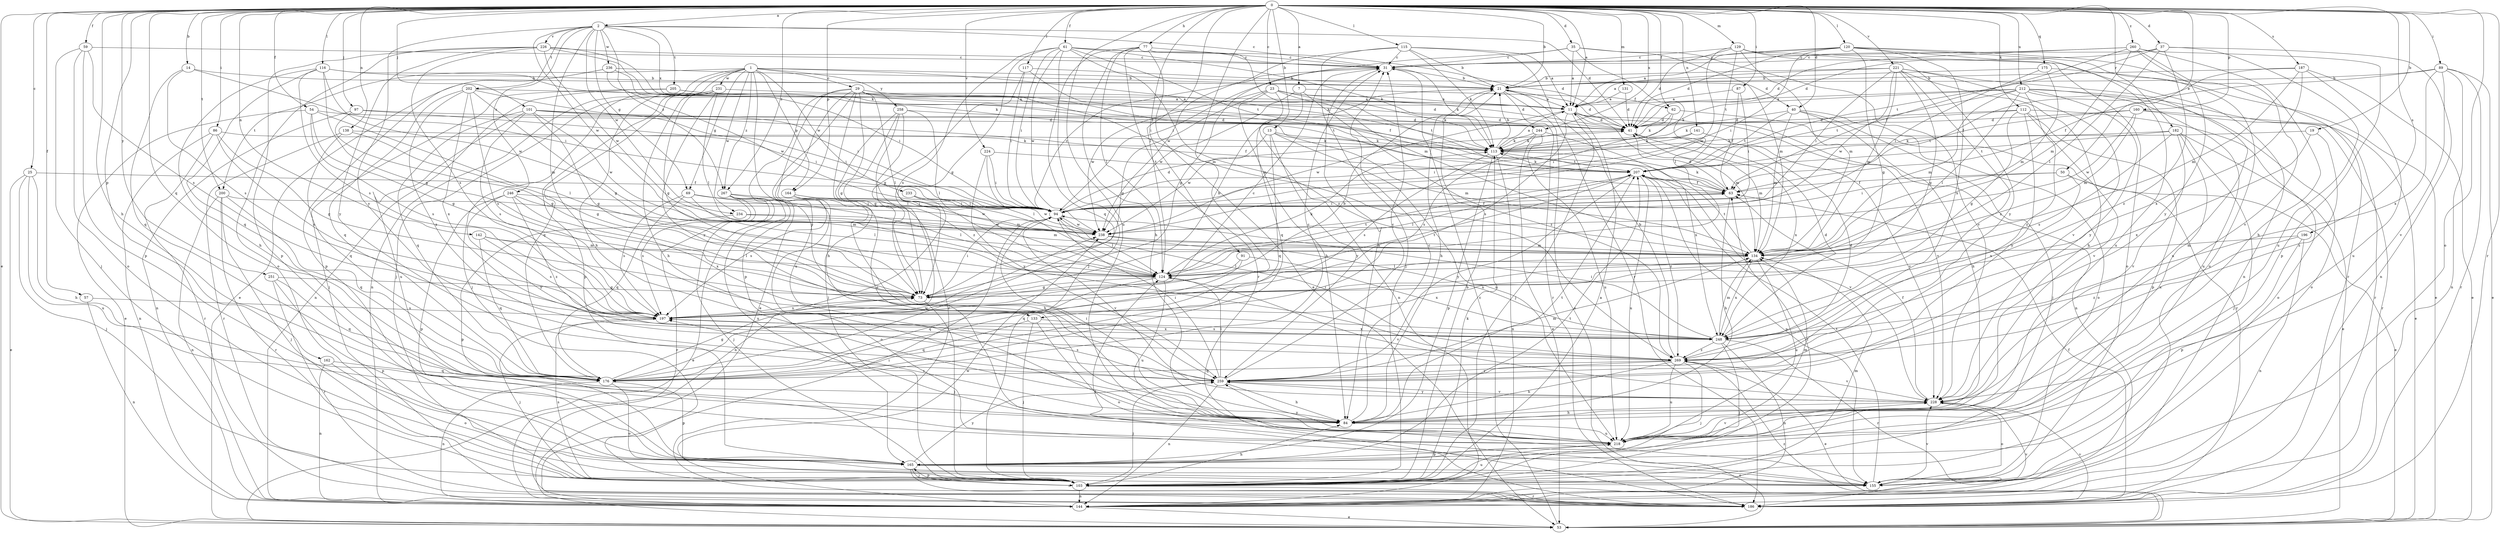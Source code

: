 strict digraph  {
0;
1;
2;
7;
11;
13;
14;
19;
21;
23;
25;
29;
31;
35;
37;
40;
41;
50;
53;
54;
57;
59;
61;
62;
63;
69;
73;
77;
84;
86;
87;
89;
91;
94;
97;
101;
103;
112;
113;
115;
116;
117;
120;
124;
129;
131;
133;
134;
138;
141;
142;
144;
155;
160;
162;
164;
165;
175;
176;
182;
186;
187;
196;
197;
200;
202;
205;
207;
212;
218;
221;
224;
226;
228;
231;
233;
234;
236;
238;
244;
246;
248;
251;
258;
259;
260;
267;
269;
0 -> 2  [label=a];
0 -> 7  [label=a];
0 -> 11  [label=a];
0 -> 13  [label=b];
0 -> 14  [label=b];
0 -> 19  [label=b];
0 -> 21  [label=b];
0 -> 23  [label=c];
0 -> 25  [label=c];
0 -> 35  [label=d];
0 -> 37  [label=d];
0 -> 40  [label=d];
0 -> 50  [label=e];
0 -> 53  [label=e];
0 -> 54  [label=f];
0 -> 57  [label=f];
0 -> 59  [label=f];
0 -> 61  [label=f];
0 -> 62  [label=f];
0 -> 77  [label=h];
0 -> 84  [label=h];
0 -> 86  [label=i];
0 -> 87  [label=i];
0 -> 89  [label=i];
0 -> 91  [label=i];
0 -> 97  [label=j];
0 -> 101  [label=j];
0 -> 112  [label=k];
0 -> 115  [label=l];
0 -> 116  [label=l];
0 -> 117  [label=l];
0 -> 120  [label=l];
0 -> 124  [label=l];
0 -> 129  [label=m];
0 -> 131  [label=m];
0 -> 133  [label=m];
0 -> 138  [label=n];
0 -> 141  [label=n];
0 -> 142  [label=n];
0 -> 155  [label=o];
0 -> 160  [label=p];
0 -> 162  [label=p];
0 -> 164  [label=p];
0 -> 175  [label=q];
0 -> 176  [label=q];
0 -> 182  [label=r];
0 -> 186  [label=r];
0 -> 187  [label=s];
0 -> 196  [label=s];
0 -> 200  [label=t];
0 -> 212  [label=u];
0 -> 218  [label=u];
0 -> 221  [label=v];
0 -> 224  [label=v];
0 -> 244  [label=x];
0 -> 251  [label=y];
0 -> 260  [label=z];
0 -> 267  [label=z];
1 -> 29  [label=c];
1 -> 40  [label=d];
1 -> 69  [label=g];
1 -> 84  [label=h];
1 -> 103  [label=j];
1 -> 113  [label=k];
1 -> 144  [label=n];
1 -> 164  [label=p];
1 -> 200  [label=t];
1 -> 231  [label=w];
1 -> 233  [label=w];
1 -> 234  [label=w];
1 -> 258  [label=y];
1 -> 259  [label=y];
1 -> 267  [label=z];
2 -> 31  [label=c];
2 -> 41  [label=d];
2 -> 69  [label=g];
2 -> 133  [label=m];
2 -> 202  [label=t];
2 -> 205  [label=t];
2 -> 226  [label=v];
2 -> 234  [label=w];
2 -> 236  [label=w];
2 -> 238  [label=w];
2 -> 244  [label=x];
2 -> 246  [label=x];
2 -> 259  [label=y];
2 -> 267  [label=z];
7 -> 62  [label=f];
7 -> 176  [label=q];
7 -> 238  [label=w];
7 -> 269  [label=z];
11 -> 41  [label=d];
11 -> 103  [label=j];
11 -> 134  [label=m];
11 -> 144  [label=n];
11 -> 197  [label=s];
11 -> 228  [label=v];
11 -> 238  [label=w];
13 -> 113  [label=k];
13 -> 134  [label=m];
13 -> 176  [label=q];
13 -> 218  [label=u];
13 -> 238  [label=w];
13 -> 259  [label=y];
14 -> 21  [label=b];
14 -> 94  [label=i];
14 -> 176  [label=q];
14 -> 197  [label=s];
19 -> 113  [label=k];
19 -> 248  [label=x];
19 -> 269  [label=z];
21 -> 11  [label=a];
21 -> 41  [label=d];
21 -> 53  [label=e];
21 -> 84  [label=h];
21 -> 186  [label=r];
23 -> 11  [label=a];
23 -> 41  [label=d];
23 -> 73  [label=g];
23 -> 84  [label=h];
23 -> 113  [label=k];
23 -> 144  [label=n];
23 -> 207  [label=t];
23 -> 238  [label=w];
25 -> 53  [label=e];
25 -> 63  [label=f];
25 -> 84  [label=h];
25 -> 103  [label=j];
25 -> 218  [label=u];
29 -> 11  [label=a];
29 -> 53  [label=e];
29 -> 73  [label=g];
29 -> 84  [label=h];
29 -> 124  [label=l];
29 -> 134  [label=m];
29 -> 155  [label=o];
29 -> 165  [label=p];
29 -> 207  [label=t];
29 -> 218  [label=u];
31 -> 21  [label=b];
31 -> 73  [label=g];
31 -> 84  [label=h];
31 -> 113  [label=k];
35 -> 11  [label=a];
35 -> 31  [label=c];
35 -> 94  [label=i];
35 -> 124  [label=l];
35 -> 134  [label=m];
35 -> 228  [label=v];
37 -> 31  [label=c];
37 -> 41  [label=d];
37 -> 124  [label=l];
37 -> 144  [label=n];
37 -> 207  [label=t];
37 -> 218  [label=u];
37 -> 269  [label=z];
40 -> 41  [label=d];
40 -> 84  [label=h];
40 -> 103  [label=j];
40 -> 134  [label=m];
40 -> 155  [label=o];
40 -> 207  [label=t];
41 -> 113  [label=k];
41 -> 134  [label=m];
41 -> 248  [label=x];
50 -> 53  [label=e];
50 -> 63  [label=f];
50 -> 94  [label=i];
50 -> 248  [label=x];
53 -> 31  [label=c];
53 -> 269  [label=z];
54 -> 41  [label=d];
54 -> 53  [label=e];
54 -> 73  [label=g];
54 -> 124  [label=l];
54 -> 197  [label=s];
57 -> 144  [label=n];
57 -> 197  [label=s];
59 -> 31  [label=c];
59 -> 103  [label=j];
59 -> 155  [label=o];
59 -> 165  [label=p];
59 -> 197  [label=s];
61 -> 31  [label=c];
61 -> 41  [label=d];
61 -> 73  [label=g];
61 -> 94  [label=i];
61 -> 103  [label=j];
61 -> 113  [label=k];
61 -> 197  [label=s];
61 -> 207  [label=t];
61 -> 238  [label=w];
61 -> 269  [label=z];
62 -> 41  [label=d];
62 -> 94  [label=i];
62 -> 113  [label=k];
62 -> 186  [label=r];
63 -> 41  [label=d];
63 -> 84  [label=h];
63 -> 94  [label=i];
63 -> 113  [label=k];
69 -> 94  [label=i];
69 -> 124  [label=l];
69 -> 176  [label=q];
69 -> 197  [label=s];
69 -> 238  [label=w];
73 -> 21  [label=b];
73 -> 94  [label=i];
73 -> 103  [label=j];
73 -> 197  [label=s];
73 -> 207  [label=t];
77 -> 31  [label=c];
77 -> 53  [label=e];
77 -> 84  [label=h];
77 -> 124  [label=l];
77 -> 134  [label=m];
77 -> 176  [label=q];
77 -> 186  [label=r];
84 -> 31  [label=c];
84 -> 94  [label=i];
84 -> 197  [label=s];
84 -> 207  [label=t];
84 -> 218  [label=u];
86 -> 73  [label=g];
86 -> 113  [label=k];
86 -> 144  [label=n];
86 -> 186  [label=r];
86 -> 197  [label=s];
87 -> 11  [label=a];
87 -> 63  [label=f];
87 -> 94  [label=i];
89 -> 21  [label=b];
89 -> 53  [label=e];
89 -> 63  [label=f];
89 -> 144  [label=n];
89 -> 186  [label=r];
89 -> 228  [label=v];
89 -> 248  [label=x];
91 -> 124  [label=l];
91 -> 176  [label=q];
91 -> 248  [label=x];
94 -> 31  [label=c];
94 -> 41  [label=d];
94 -> 63  [label=f];
94 -> 124  [label=l];
94 -> 228  [label=v];
94 -> 238  [label=w];
97 -> 41  [label=d];
97 -> 73  [label=g];
97 -> 94  [label=i];
97 -> 144  [label=n];
101 -> 41  [label=d];
101 -> 63  [label=f];
101 -> 73  [label=g];
101 -> 94  [label=i];
101 -> 176  [label=q];
101 -> 197  [label=s];
101 -> 218  [label=u];
101 -> 238  [label=w];
103 -> 11  [label=a];
103 -> 21  [label=b];
103 -> 63  [label=f];
103 -> 84  [label=h];
103 -> 113  [label=k];
103 -> 134  [label=m];
103 -> 144  [label=n];
103 -> 165  [label=p];
103 -> 186  [label=r];
103 -> 197  [label=s];
103 -> 218  [label=u];
112 -> 41  [label=d];
112 -> 73  [label=g];
112 -> 113  [label=k];
112 -> 155  [label=o];
112 -> 165  [label=p];
112 -> 228  [label=v];
112 -> 259  [label=y];
113 -> 11  [label=a];
113 -> 21  [label=b];
113 -> 144  [label=n];
113 -> 165  [label=p];
113 -> 197  [label=s];
113 -> 207  [label=t];
115 -> 11  [label=a];
115 -> 21  [label=b];
115 -> 31  [label=c];
115 -> 103  [label=j];
115 -> 113  [label=k];
115 -> 186  [label=r];
115 -> 238  [label=w];
116 -> 21  [label=b];
116 -> 73  [label=g];
116 -> 84  [label=h];
116 -> 113  [label=k];
116 -> 176  [label=q];
116 -> 197  [label=s];
116 -> 238  [label=w];
117 -> 21  [label=b];
117 -> 63  [label=f];
117 -> 73  [label=g];
117 -> 94  [label=i];
120 -> 11  [label=a];
120 -> 31  [label=c];
120 -> 41  [label=d];
120 -> 73  [label=g];
120 -> 94  [label=i];
120 -> 155  [label=o];
120 -> 186  [label=r];
120 -> 218  [label=u];
120 -> 248  [label=x];
124 -> 73  [label=g];
124 -> 113  [label=k];
124 -> 176  [label=q];
124 -> 207  [label=t];
124 -> 218  [label=u];
124 -> 228  [label=v];
129 -> 31  [label=c];
129 -> 41  [label=d];
129 -> 134  [label=m];
129 -> 144  [label=n];
129 -> 155  [label=o];
129 -> 207  [label=t];
129 -> 238  [label=w];
129 -> 259  [label=y];
131 -> 11  [label=a];
131 -> 41  [label=d];
133 -> 103  [label=j];
133 -> 155  [label=o];
133 -> 176  [label=q];
133 -> 248  [label=x];
134 -> 124  [label=l];
134 -> 207  [label=t];
134 -> 218  [label=u];
134 -> 248  [label=x];
138 -> 73  [label=g];
138 -> 113  [label=k];
138 -> 176  [label=q];
138 -> 186  [label=r];
141 -> 94  [label=i];
141 -> 113  [label=k];
141 -> 228  [label=v];
142 -> 124  [label=l];
142 -> 134  [label=m];
142 -> 176  [label=q];
142 -> 197  [label=s];
144 -> 53  [label=e];
144 -> 94  [label=i];
144 -> 228  [label=v];
144 -> 238  [label=w];
155 -> 207  [label=t];
155 -> 228  [label=v];
160 -> 41  [label=d];
160 -> 53  [label=e];
160 -> 134  [label=m];
160 -> 186  [label=r];
160 -> 207  [label=t];
160 -> 238  [label=w];
162 -> 144  [label=n];
162 -> 155  [label=o];
162 -> 176  [label=q];
164 -> 84  [label=h];
164 -> 94  [label=i];
164 -> 134  [label=m];
164 -> 155  [label=o];
164 -> 197  [label=s];
165 -> 103  [label=j];
165 -> 155  [label=o];
165 -> 186  [label=r];
165 -> 207  [label=t];
165 -> 259  [label=y];
175 -> 21  [label=b];
175 -> 53  [label=e];
175 -> 94  [label=i];
175 -> 134  [label=m];
176 -> 31  [label=c];
176 -> 73  [label=g];
176 -> 144  [label=n];
176 -> 155  [label=o];
176 -> 165  [label=p];
176 -> 238  [label=w];
182 -> 53  [label=e];
182 -> 103  [label=j];
182 -> 113  [label=k];
182 -> 197  [label=s];
182 -> 207  [label=t];
182 -> 218  [label=u];
182 -> 228  [label=v];
186 -> 63  [label=f];
186 -> 124  [label=l];
186 -> 228  [label=v];
187 -> 21  [label=b];
187 -> 53  [label=e];
187 -> 63  [label=f];
187 -> 134  [label=m];
187 -> 218  [label=u];
187 -> 248  [label=x];
196 -> 134  [label=m];
196 -> 144  [label=n];
196 -> 165  [label=p];
196 -> 269  [label=z];
197 -> 21  [label=b];
197 -> 31  [label=c];
197 -> 103  [label=j];
197 -> 248  [label=x];
200 -> 94  [label=i];
200 -> 103  [label=j];
200 -> 144  [label=n];
200 -> 176  [label=q];
200 -> 186  [label=r];
202 -> 11  [label=a];
202 -> 73  [label=g];
202 -> 94  [label=i];
202 -> 176  [label=q];
202 -> 197  [label=s];
202 -> 248  [label=x];
202 -> 269  [label=z];
205 -> 11  [label=a];
205 -> 41  [label=d];
205 -> 103  [label=j];
205 -> 144  [label=n];
207 -> 63  [label=f];
207 -> 113  [label=k];
207 -> 124  [label=l];
207 -> 155  [label=o];
207 -> 218  [label=u];
207 -> 228  [label=v];
207 -> 259  [label=y];
207 -> 269  [label=z];
212 -> 11  [label=a];
212 -> 113  [label=k];
212 -> 124  [label=l];
212 -> 134  [label=m];
212 -> 155  [label=o];
212 -> 186  [label=r];
212 -> 207  [label=t];
212 -> 218  [label=u];
212 -> 259  [label=y];
212 -> 269  [label=z];
218 -> 134  [label=m];
218 -> 165  [label=p];
218 -> 228  [label=v];
218 -> 259  [label=y];
221 -> 11  [label=a];
221 -> 21  [label=b];
221 -> 73  [label=g];
221 -> 84  [label=h];
221 -> 94  [label=i];
221 -> 134  [label=m];
221 -> 218  [label=u];
221 -> 228  [label=v];
221 -> 238  [label=w];
221 -> 269  [label=z];
224 -> 94  [label=i];
224 -> 124  [label=l];
224 -> 207  [label=t];
224 -> 259  [label=y];
226 -> 31  [label=c];
226 -> 63  [label=f];
226 -> 113  [label=k];
226 -> 155  [label=o];
226 -> 165  [label=p];
226 -> 197  [label=s];
226 -> 238  [label=w];
226 -> 259  [label=y];
228 -> 63  [label=f];
228 -> 84  [label=h];
228 -> 155  [label=o];
228 -> 259  [label=y];
231 -> 11  [label=a];
231 -> 73  [label=g];
231 -> 84  [label=h];
231 -> 103  [label=j];
231 -> 124  [label=l];
231 -> 165  [label=p];
231 -> 176  [label=q];
231 -> 259  [label=y];
233 -> 94  [label=i];
233 -> 144  [label=n];
233 -> 238  [label=w];
234 -> 134  [label=m];
234 -> 165  [label=p];
234 -> 238  [label=w];
236 -> 21  [label=b];
236 -> 53  [label=e];
236 -> 94  [label=i];
236 -> 165  [label=p];
236 -> 238  [label=w];
238 -> 134  [label=m];
238 -> 248  [label=x];
244 -> 53  [label=e];
244 -> 113  [label=k];
244 -> 197  [label=s];
244 -> 218  [label=u];
244 -> 248  [label=x];
246 -> 94  [label=i];
246 -> 134  [label=m];
246 -> 165  [label=p];
246 -> 248  [label=x];
246 -> 259  [label=y];
246 -> 269  [label=z];
248 -> 41  [label=d];
248 -> 94  [label=i];
248 -> 103  [label=j];
248 -> 134  [label=m];
248 -> 144  [label=n];
248 -> 186  [label=r];
248 -> 197  [label=s];
248 -> 269  [label=z];
251 -> 73  [label=g];
251 -> 165  [label=p];
251 -> 176  [label=q];
251 -> 186  [label=r];
258 -> 41  [label=d];
258 -> 73  [label=g];
258 -> 103  [label=j];
258 -> 124  [label=l];
258 -> 186  [label=r];
258 -> 269  [label=z];
259 -> 31  [label=c];
259 -> 84  [label=h];
259 -> 94  [label=i];
259 -> 103  [label=j];
259 -> 124  [label=l];
259 -> 134  [label=m];
259 -> 144  [label=n];
259 -> 197  [label=s];
259 -> 228  [label=v];
260 -> 31  [label=c];
260 -> 41  [label=d];
260 -> 63  [label=f];
260 -> 84  [label=h];
260 -> 134  [label=m];
260 -> 165  [label=p];
260 -> 228  [label=v];
260 -> 259  [label=y];
267 -> 53  [label=e];
267 -> 94  [label=i];
267 -> 103  [label=j];
267 -> 124  [label=l];
267 -> 186  [label=r];
267 -> 197  [label=s];
267 -> 218  [label=u];
269 -> 21  [label=b];
269 -> 41  [label=d];
269 -> 53  [label=e];
269 -> 84  [label=h];
269 -> 94  [label=i];
269 -> 103  [label=j];
269 -> 176  [label=q];
269 -> 218  [label=u];
269 -> 228  [label=v];
269 -> 259  [label=y];
}
